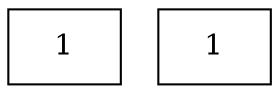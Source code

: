 digraph G {
    node [shape=record];
    rankdir=TB;
    node_1_1 [label="1"];
    node_2_2 [label="1"];
}
